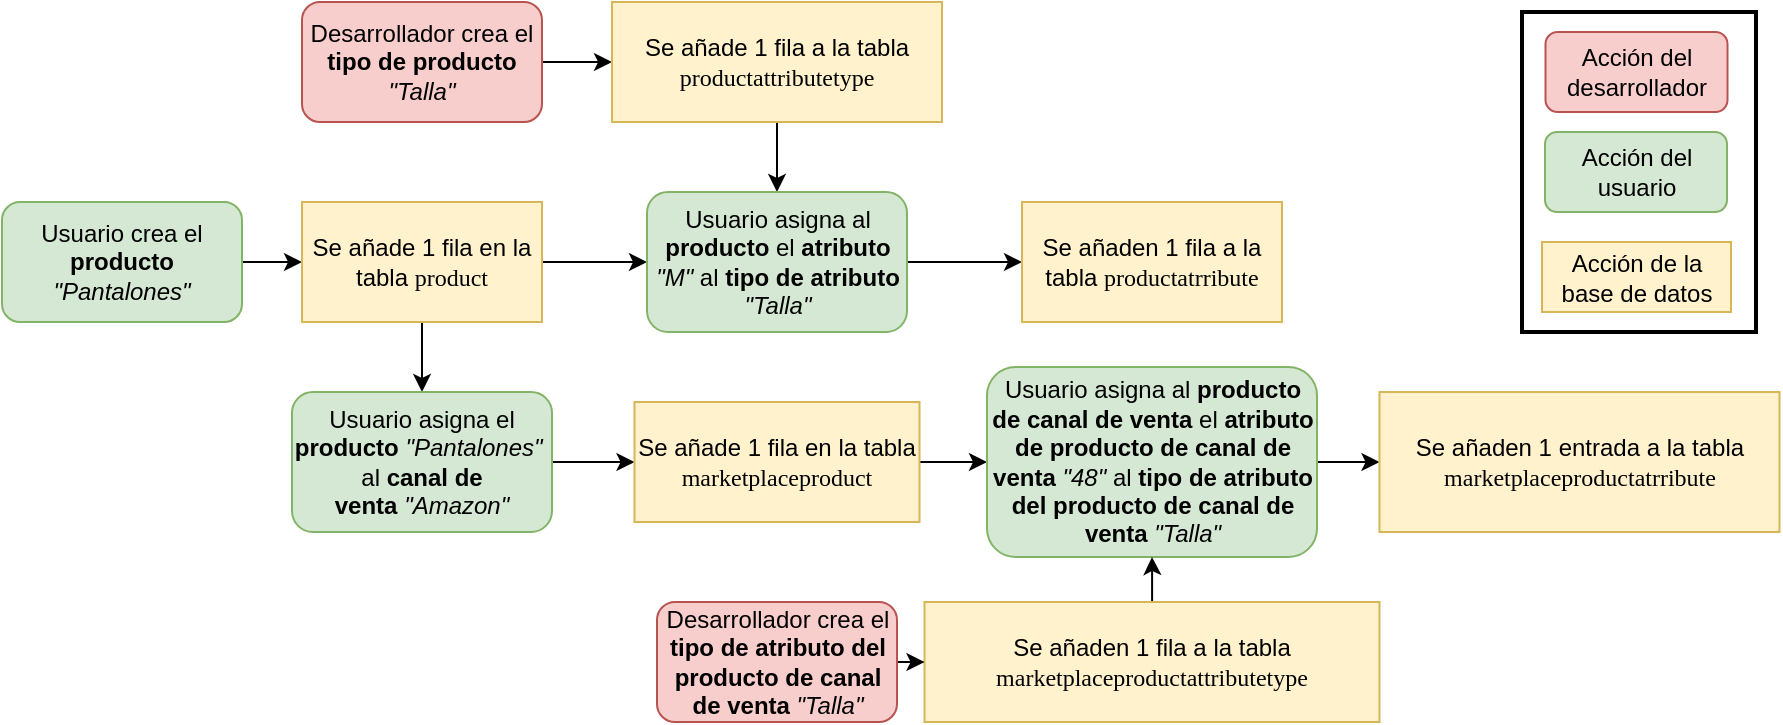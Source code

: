 <mxfile version="27.1.4">
  <diagram name="Page-1" id="dV4gOR_IBtZmmg_PkJwF">
    <mxGraphModel dx="1426" dy="758" grid="1" gridSize="10" guides="1" tooltips="1" connect="1" arrows="1" fold="1" page="1" pageScale="1" pageWidth="827" pageHeight="1169" math="0" shadow="0">
      <root>
        <mxCell id="0" />
        <mxCell id="1" parent="0" />
        <mxCell id="eNmQSLAEF3XVMnD1VQyt-34" value="" style="rounded=0;whiteSpace=wrap;html=1;strokeWidth=2;" parent="1" vertex="1">
          <mxGeometry x="850" y="65" width="117" height="160" as="geometry" />
        </mxCell>
        <mxCell id="eNmQSLAEF3XVMnD1VQyt-7" style="edgeStyle=orthogonalEdgeStyle;rounded=0;orthogonalLoop=1;jettySize=auto;html=1;" parent="1" source="eNmQSLAEF3XVMnD1VQyt-1" target="eNmQSLAEF3XVMnD1VQyt-2" edge="1">
          <mxGeometry relative="1" as="geometry" />
        </mxCell>
        <mxCell id="eNmQSLAEF3XVMnD1VQyt-1" value="Usuario crea el &lt;b&gt;producto&lt;/b&gt;&lt;div&gt;&lt;i&gt;&quot;Pantalones&quot;&lt;/i&gt;&lt;/div&gt;" style="rounded=1;whiteSpace=wrap;html=1;fillColor=#d5e8d4;strokeColor=#82b366;" parent="1" vertex="1">
          <mxGeometry x="90" y="160" width="120" height="60" as="geometry" />
        </mxCell>
        <mxCell id="eNmQSLAEF3XVMnD1VQyt-8" style="edgeStyle=orthogonalEdgeStyle;rounded=0;orthogonalLoop=1;jettySize=auto;html=1;" parent="1" source="eNmQSLAEF3XVMnD1VQyt-2" target="eNmQSLAEF3XVMnD1VQyt-5" edge="1">
          <mxGeometry relative="1" as="geometry" />
        </mxCell>
        <mxCell id="eNmQSLAEF3XVMnD1VQyt-16" style="edgeStyle=orthogonalEdgeStyle;rounded=0;orthogonalLoop=1;jettySize=auto;html=1;entryX=0.5;entryY=0;entryDx=0;entryDy=0;" parent="1" source="eNmQSLAEF3XVMnD1VQyt-2" target="eNmQSLAEF3XVMnD1VQyt-13" edge="1">
          <mxGeometry relative="1" as="geometry" />
        </mxCell>
        <mxCell id="eNmQSLAEF3XVMnD1VQyt-2" value="Se añade 1 fila en la tabla &lt;font data-font-src=&quot;https://fonts.googleapis.com/css?family=Cascadia+Code&quot; face=&quot;Cascadia Code&quot;&gt;product&lt;/font&gt;" style="rounded=0;whiteSpace=wrap;html=1;fillColor=#fff2cc;strokeColor=#d6b656;" parent="1" vertex="1">
          <mxGeometry x="240" y="160" width="120" height="60" as="geometry" />
        </mxCell>
        <mxCell id="eNmQSLAEF3XVMnD1VQyt-9" style="edgeStyle=orthogonalEdgeStyle;rounded=0;orthogonalLoop=1;jettySize=auto;html=1;entryX=0;entryY=0.5;entryDx=0;entryDy=0;" parent="1" source="eNmQSLAEF3XVMnD1VQyt-3" target="eNmQSLAEF3XVMnD1VQyt-4" edge="1">
          <mxGeometry relative="1" as="geometry" />
        </mxCell>
        <mxCell id="eNmQSLAEF3XVMnD1VQyt-3" value="Desarrollador crea el &lt;b&gt;tipo de producto&lt;/b&gt;&lt;div&gt;&lt;i&gt;&quot;Talla&quot;&lt;/i&gt;&lt;/div&gt;" style="rounded=1;whiteSpace=wrap;html=1;fillColor=#f8cecc;strokeColor=#b85450;" parent="1" vertex="1">
          <mxGeometry x="240" y="60" width="120" height="60" as="geometry" />
        </mxCell>
        <mxCell id="eNmQSLAEF3XVMnD1VQyt-27" style="edgeStyle=orthogonalEdgeStyle;rounded=0;orthogonalLoop=1;jettySize=auto;html=1;" parent="1" source="eNmQSLAEF3XVMnD1VQyt-4" target="eNmQSLAEF3XVMnD1VQyt-5" edge="1">
          <mxGeometry relative="1" as="geometry" />
        </mxCell>
        <mxCell id="eNmQSLAEF3XVMnD1VQyt-4" value="Se añade 1 fila a la tabla &lt;font data-font-src=&quot;https://fonts.googleapis.com/css?family=Cascadia+Code&quot; face=&quot;Cascadia Code&quot;&gt;productattributetype&lt;/font&gt;" style="rounded=0;whiteSpace=wrap;html=1;fillColor=#fff2cc;strokeColor=#d6b656;" parent="1" vertex="1">
          <mxGeometry x="395" y="60" width="165" height="60" as="geometry" />
        </mxCell>
        <mxCell id="eNmQSLAEF3XVMnD1VQyt-21" style="edgeStyle=orthogonalEdgeStyle;rounded=0;orthogonalLoop=1;jettySize=auto;html=1;" parent="1" source="eNmQSLAEF3XVMnD1VQyt-5" target="eNmQSLAEF3XVMnD1VQyt-6" edge="1">
          <mxGeometry relative="1" as="geometry" />
        </mxCell>
        <mxCell id="eNmQSLAEF3XVMnD1VQyt-5" value="Usuario asigna al &lt;b&gt;producto &lt;/b&gt;el&lt;b&gt; atributo&lt;/b&gt;&lt;div&gt;&lt;i&gt;&quot;M&quot;&lt;/i&gt; al &lt;b&gt;tipo de atributo &lt;/b&gt;&lt;i&gt;&quot;Talla&quot;&lt;/i&gt;&lt;/div&gt;" style="rounded=1;whiteSpace=wrap;html=1;fillColor=#d5e8d4;strokeColor=#82b366;" parent="1" vertex="1">
          <mxGeometry x="412.5" y="155" width="130" height="70" as="geometry" />
        </mxCell>
        <mxCell id="eNmQSLAEF3XVMnD1VQyt-6" value="Se añaden 1 fila a la tabla &lt;font data-font-src=&quot;https://fonts.googleapis.com/css?family=Cascadia+Code&quot; face=&quot;Cascadia Code&quot;&gt;productatrribute&lt;/font&gt;" style="rounded=0;whiteSpace=wrap;html=1;fillColor=#fff2cc;strokeColor=#d6b656;" parent="1" vertex="1">
          <mxGeometry x="600" y="160" width="130" height="60" as="geometry" />
        </mxCell>
        <mxCell id="eNmQSLAEF3XVMnD1VQyt-17" style="edgeStyle=orthogonalEdgeStyle;rounded=0;orthogonalLoop=1;jettySize=auto;html=1;entryX=0;entryY=0.5;entryDx=0;entryDy=0;" parent="1" source="eNmQSLAEF3XVMnD1VQyt-13" target="eNmQSLAEF3XVMnD1VQyt-14" edge="1">
          <mxGeometry relative="1" as="geometry" />
        </mxCell>
        <mxCell id="eNmQSLAEF3XVMnD1VQyt-13" value="Usuario asigna el &lt;b&gt;producto&lt;/b&gt; &lt;i&gt;&quot;Pantalones&quot;&amp;nbsp;&lt;/i&gt;&lt;div&gt;al &lt;b&gt;canal de venta&lt;/b&gt;&amp;nbsp;&lt;i&gt;&quot;Amazon&quot;&lt;/i&gt;&lt;/div&gt;" style="rounded=1;whiteSpace=wrap;html=1;fillColor=#d5e8d4;strokeColor=#82b366;" parent="1" vertex="1">
          <mxGeometry x="235" y="255" width="130" height="70" as="geometry" />
        </mxCell>
        <mxCell id="eNmQSLAEF3XVMnD1VQyt-29" style="edgeStyle=orthogonalEdgeStyle;rounded=0;orthogonalLoop=1;jettySize=auto;html=1;" parent="1" source="eNmQSLAEF3XVMnD1VQyt-14" target="eNmQSLAEF3XVMnD1VQyt-15" edge="1">
          <mxGeometry relative="1" as="geometry" />
        </mxCell>
        <mxCell id="eNmQSLAEF3XVMnD1VQyt-14" value="Se añade 1 fila en la tabla &lt;font data-font-src=&quot;https://fonts.googleapis.com/css?family=Cascadia+Code&quot; face=&quot;Cascadia Code&quot;&gt;marketplaceproduct&lt;/font&gt;" style="rounded=0;whiteSpace=wrap;html=1;fillColor=#fff2cc;strokeColor=#d6b656;" parent="1" vertex="1">
          <mxGeometry x="406.25" y="260" width="142.5" height="60" as="geometry" />
        </mxCell>
        <mxCell id="eNmQSLAEF3XVMnD1VQyt-23" style="edgeStyle=orthogonalEdgeStyle;rounded=0;orthogonalLoop=1;jettySize=auto;html=1;entryX=0;entryY=0.5;entryDx=0;entryDy=0;" parent="1" source="eNmQSLAEF3XVMnD1VQyt-15" target="eNmQSLAEF3XVMnD1VQyt-22" edge="1">
          <mxGeometry relative="1" as="geometry" />
        </mxCell>
        <mxCell id="eNmQSLAEF3XVMnD1VQyt-15" value="Usuario asigna al &lt;b&gt;producto de canal de venta &lt;/b&gt;el &lt;b&gt;atributo de producto de canal de venta&lt;/b&gt;&amp;nbsp;&lt;i&gt;&quot;48&quot;&lt;/i&gt;&amp;nbsp;al &lt;b&gt;tipo de atributo del producto de canal de venta &lt;/b&gt;&lt;i&gt;&quot;Talla&quot;&lt;/i&gt;" style="rounded=1;whiteSpace=wrap;html=1;fillColor=#d5e8d4;strokeColor=#82b366;" parent="1" vertex="1">
          <mxGeometry x="582.5" y="242.5" width="165" height="95" as="geometry" />
        </mxCell>
        <mxCell id="eNmQSLAEF3XVMnD1VQyt-24" style="edgeStyle=orthogonalEdgeStyle;rounded=0;orthogonalLoop=1;jettySize=auto;html=1;" parent="1" source="eNmQSLAEF3XVMnD1VQyt-18" target="eNmQSLAEF3XVMnD1VQyt-19" edge="1">
          <mxGeometry relative="1" as="geometry" />
        </mxCell>
        <mxCell id="eNmQSLAEF3XVMnD1VQyt-18" value="Desarrollador crea el &lt;b&gt;tipo de atributo del producto de canal de venta&lt;/b&gt; &lt;i&gt;&quot;Talla&quot;&lt;/i&gt;" style="rounded=1;whiteSpace=wrap;html=1;fillColor=#f8cecc;strokeColor=#b85450;" parent="1" vertex="1">
          <mxGeometry x="417.5" y="360" width="120" height="60" as="geometry" />
        </mxCell>
        <mxCell id="eNmQSLAEF3XVMnD1VQyt-30" style="edgeStyle=orthogonalEdgeStyle;rounded=0;orthogonalLoop=1;jettySize=auto;html=1;" parent="1" source="eNmQSLAEF3XVMnD1VQyt-19" target="eNmQSLAEF3XVMnD1VQyt-15" edge="1">
          <mxGeometry relative="1" as="geometry" />
        </mxCell>
        <mxCell id="eNmQSLAEF3XVMnD1VQyt-19" value="Se añaden 1 fila a la tabla &lt;font data-font-src=&quot;https://fonts.googleapis.com/css?family=Cascadia+Code&quot; face=&quot;Cascadia Code&quot;&gt;marketplaceproductattributetype&lt;/font&gt;" style="rounded=0;whiteSpace=wrap;html=1;fillColor=#fff2cc;strokeColor=#d6b656;" parent="1" vertex="1">
          <mxGeometry x="551.25" y="360" width="227.5" height="60" as="geometry" />
        </mxCell>
        <mxCell id="eNmQSLAEF3XVMnD1VQyt-22" value="Se añaden 1 entrada a la tabla &lt;font data-font-src=&quot;https://fonts.googleapis.com/css?family=Cascadia+Code&quot; face=&quot;Cascadia Code&quot;&gt;marketplaceproductatrribute&lt;/font&gt;" style="rounded=0;whiteSpace=wrap;html=1;fillColor=#fff2cc;strokeColor=#d6b656;" parent="1" vertex="1">
          <mxGeometry x="778.75" y="255" width="200" height="70" as="geometry" />
        </mxCell>
        <mxCell id="eNmQSLAEF3XVMnD1VQyt-31" value="Acción del desarrollador" style="rounded=1;whiteSpace=wrap;html=1;fillColor=#f8cecc;strokeColor=#b85450;" parent="1" vertex="1">
          <mxGeometry x="861.75" y="75" width="91" height="40" as="geometry" />
        </mxCell>
        <mxCell id="eNmQSLAEF3XVMnD1VQyt-32" value="Acción de la base de datos" style="rounded=0;whiteSpace=wrap;html=1;fillColor=#fff2cc;strokeColor=#d6b656;" parent="1" vertex="1">
          <mxGeometry x="860" y="180" width="94.5" height="35" as="geometry" />
        </mxCell>
        <mxCell id="eNmQSLAEF3XVMnD1VQyt-33" value="Acción del usuario" style="rounded=1;whiteSpace=wrap;html=1;fillColor=#d5e8d4;strokeColor=#82b366;" parent="1" vertex="1">
          <mxGeometry x="861.5" y="125" width="91" height="40" as="geometry" />
        </mxCell>
      </root>
    </mxGraphModel>
  </diagram>
</mxfile>
